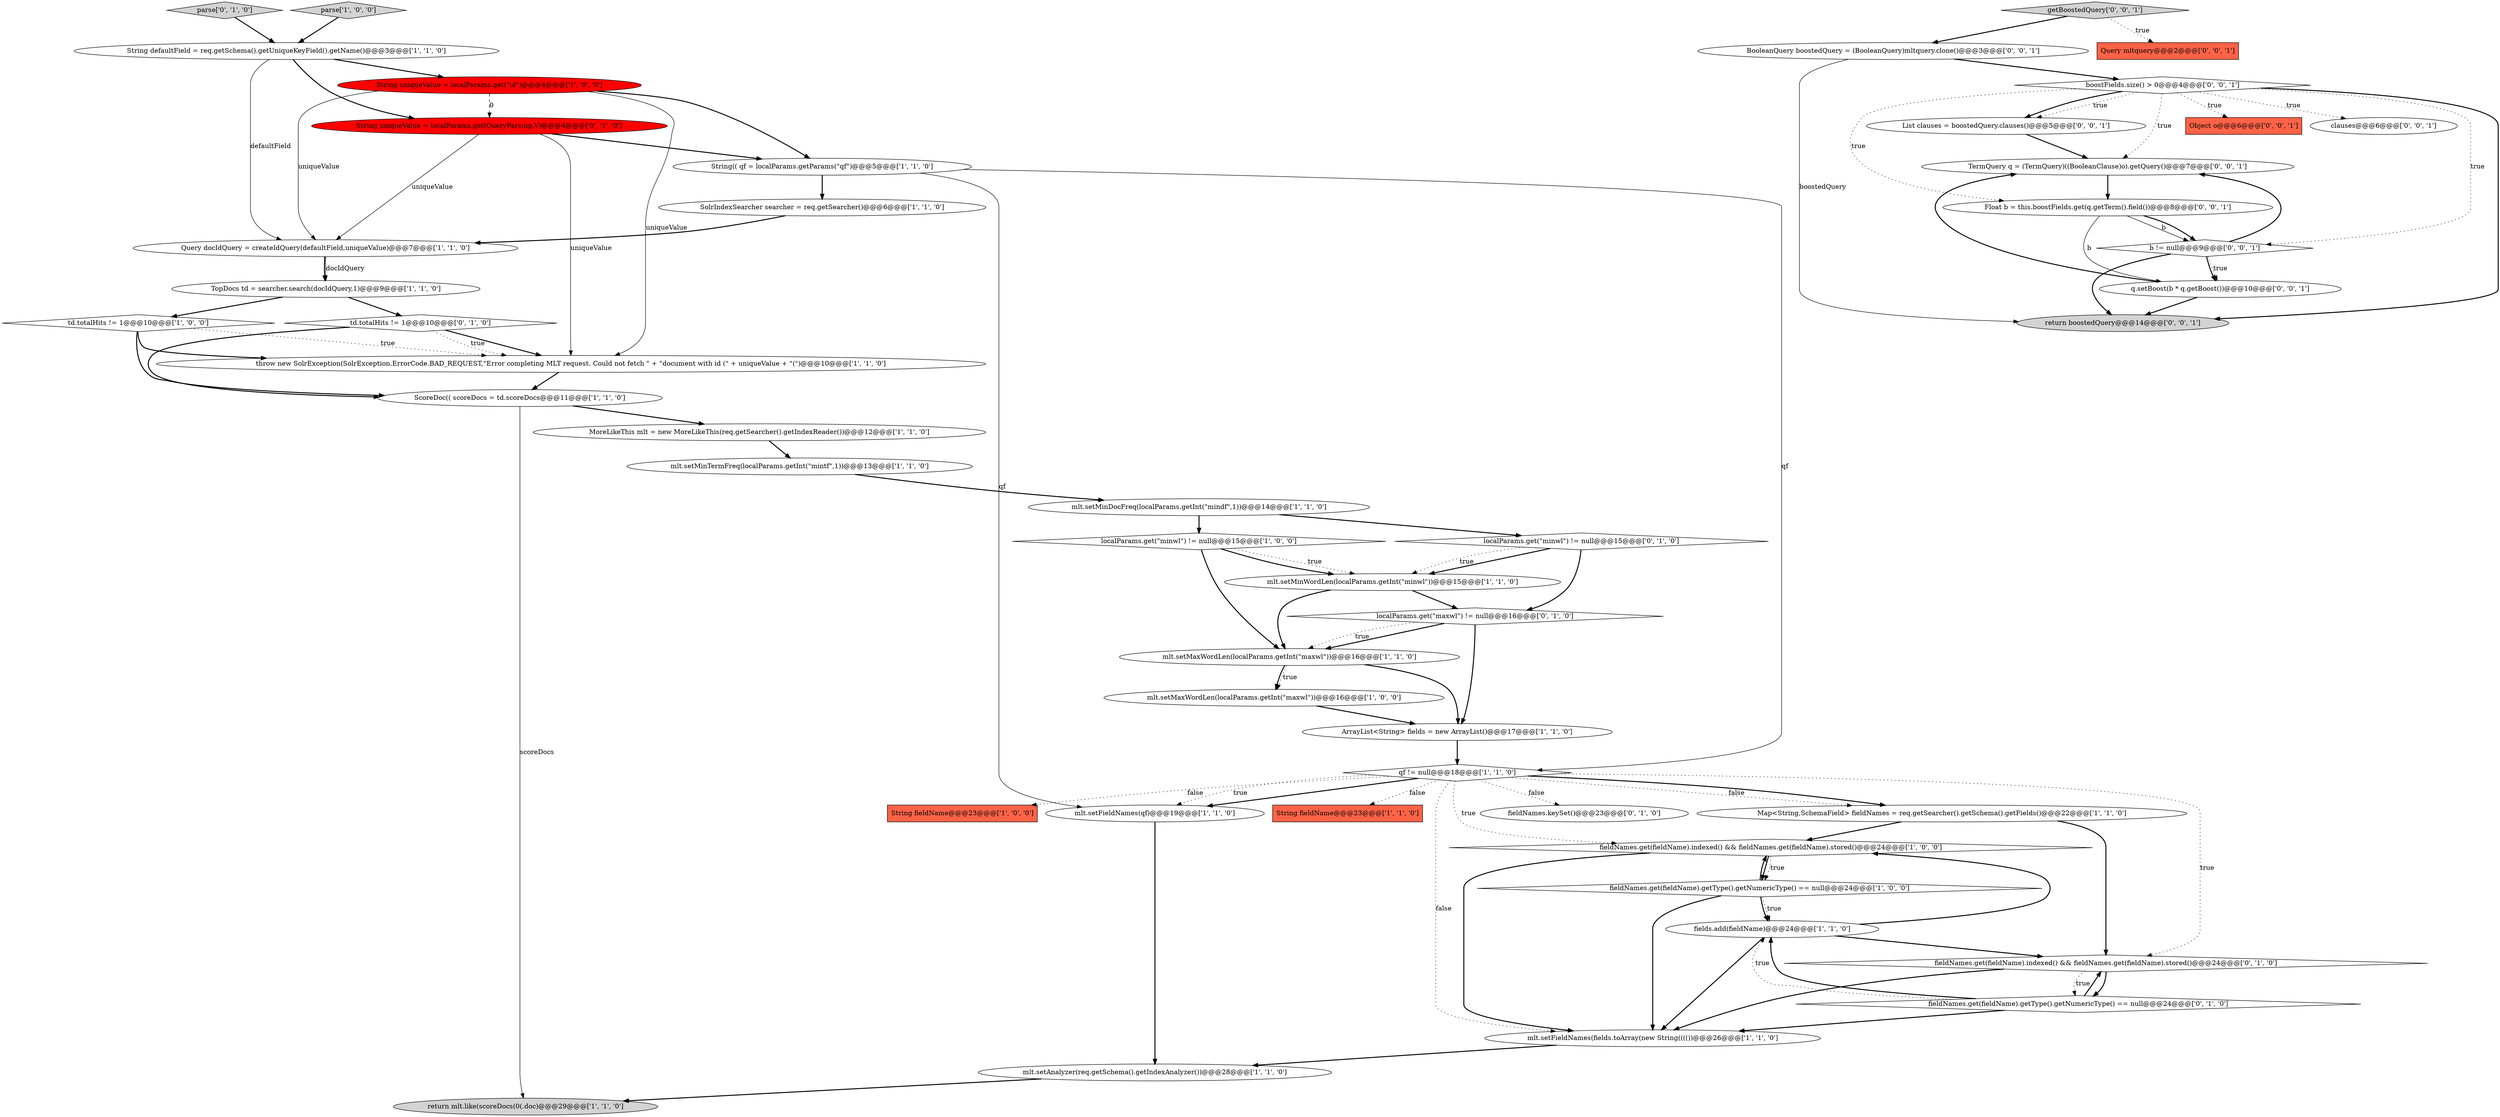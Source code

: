digraph {
17 [style = filled, label = "mlt.setMinWordLen(localParams.getInt(\"minwl\"))@@@15@@@['1', '1', '0']", fillcolor = white, shape = ellipse image = "AAA0AAABBB1BBB"];
8 [style = filled, label = "localParams.get(\"minwl\") != null@@@15@@@['1', '0', '0']", fillcolor = white, shape = diamond image = "AAA0AAABBB1BBB"];
24 [style = filled, label = "SolrIndexSearcher searcher = req.getSearcher()@@@6@@@['1', '1', '0']", fillcolor = white, shape = ellipse image = "AAA0AAABBB1BBB"];
20 [style = filled, label = "TopDocs td = searcher.search(docIdQuery,1)@@@9@@@['1', '1', '0']", fillcolor = white, shape = ellipse image = "AAA0AAABBB1BBB"];
35 [style = filled, label = "fieldNames.get(fieldName).getType().getNumericType() == null@@@24@@@['0', '1', '0']", fillcolor = white, shape = diamond image = "AAA0AAABBB2BBB"];
14 [style = filled, label = "MoreLikeThis mlt = new MoreLikeThis(req.getSearcher().getIndexReader())@@@12@@@['1', '1', '0']", fillcolor = white, shape = ellipse image = "AAA0AAABBB1BBB"];
23 [style = filled, label = "mlt.setFieldNames(fields.toArray(new String(((())@@@26@@@['1', '1', '0']", fillcolor = white, shape = ellipse image = "AAA0AAABBB1BBB"];
2 [style = filled, label = "Query docIdQuery = createIdQuery(defaultField,uniqueValue)@@@7@@@['1', '1', '0']", fillcolor = white, shape = ellipse image = "AAA0AAABBB1BBB"];
48 [style = filled, label = "List clauses = boostedQuery.clauses()@@@5@@@['0', '0', '1']", fillcolor = white, shape = ellipse image = "AAA0AAABBB3BBB"];
29 [style = filled, label = "fieldNames.keySet()@@@23@@@['0', '1', '0']", fillcolor = white, shape = ellipse image = "AAA0AAABBB2BBB"];
21 [style = filled, label = "Map<String,SchemaField> fieldNames = req.getSearcher().getSchema().getFields()@@@22@@@['1', '1', '0']", fillcolor = white, shape = ellipse image = "AAA0AAABBB1BBB"];
1 [style = filled, label = "String(( qf = localParams.getParams(\"qf\")@@@5@@@['1', '1', '0']", fillcolor = white, shape = ellipse image = "AAA0AAABBB1BBB"];
39 [style = filled, label = "TermQuery q = (TermQuery)((BooleanClause)o).getQuery()@@@7@@@['0', '0', '1']", fillcolor = white, shape = ellipse image = "AAA0AAABBB3BBB"];
46 [style = filled, label = "getBoostedQuery['0', '0', '1']", fillcolor = lightgray, shape = diamond image = "AAA0AAABBB3BBB"];
9 [style = filled, label = "mlt.setMinDocFreq(localParams.getInt(\"mindf\",1))@@@14@@@['1', '1', '0']", fillcolor = white, shape = ellipse image = "AAA0AAABBB1BBB"];
5 [style = filled, label = "String uniqueValue = localParams.get(\"id\")@@@4@@@['1', '0', '0']", fillcolor = red, shape = ellipse image = "AAA1AAABBB1BBB"];
34 [style = filled, label = "String uniqueValue = localParams.get(QueryParsing.V)@@@4@@@['0', '1', '0']", fillcolor = red, shape = ellipse image = "AAA1AAABBB2BBB"];
13 [style = filled, label = "ScoreDoc(( scoreDocs = td.scoreDocs@@@11@@@['1', '1', '0']", fillcolor = white, shape = ellipse image = "AAA0AAABBB1BBB"];
4 [style = filled, label = "fieldNames.get(fieldName).indexed() && fieldNames.get(fieldName).stored()@@@24@@@['1', '0', '0']", fillcolor = white, shape = diamond image = "AAA0AAABBB1BBB"];
6 [style = filled, label = "mlt.setMaxWordLen(localParams.getInt(\"maxwl\"))@@@16@@@['1', '0', '0']", fillcolor = white, shape = ellipse image = "AAA0AAABBB1BBB"];
15 [style = filled, label = "return mlt.like(scoreDocs(0(.doc)@@@29@@@['1', '1', '0']", fillcolor = lightgray, shape = ellipse image = "AAA0AAABBB1BBB"];
41 [style = filled, label = "boostFields.size() > 0@@@4@@@['0', '0', '1']", fillcolor = white, shape = diamond image = "AAA0AAABBB3BBB"];
25 [style = filled, label = "fieldNames.get(fieldName).getType().getNumericType() == null@@@24@@@['1', '0', '0']", fillcolor = white, shape = diamond image = "AAA0AAABBB1BBB"];
31 [style = filled, label = "parse['0', '1', '0']", fillcolor = lightgray, shape = diamond image = "AAA0AAABBB2BBB"];
45 [style = filled, label = "BooleanQuery boostedQuery = (BooleanQuery)mltquery.clone()@@@3@@@['0', '0', '1']", fillcolor = white, shape = ellipse image = "AAA0AAABBB3BBB"];
18 [style = filled, label = "ArrayList<String> fields = new ArrayList()@@@17@@@['1', '1', '0']", fillcolor = white, shape = ellipse image = "AAA0AAABBB1BBB"];
22 [style = filled, label = "String fieldName@@@23@@@['1', '0', '0']", fillcolor = tomato, shape = box image = "AAA0AAABBB1BBB"];
19 [style = filled, label = "mlt.setMaxWordLen(localParams.getInt(\"maxwl\"))@@@16@@@['1', '1', '0']", fillcolor = white, shape = ellipse image = "AAA0AAABBB1BBB"];
38 [style = filled, label = "q.setBoost(b * q.getBoost())@@@10@@@['0', '0', '1']", fillcolor = white, shape = ellipse image = "AAA0AAABBB3BBB"];
37 [style = filled, label = "b != null@@@9@@@['0', '0', '1']", fillcolor = white, shape = diamond image = "AAA0AAABBB3BBB"];
28 [style = filled, label = "mlt.setMinTermFreq(localParams.getInt(\"mintf\",1))@@@13@@@['1', '1', '0']", fillcolor = white, shape = ellipse image = "AAA0AAABBB1BBB"];
42 [style = filled, label = "Object o@@@6@@@['0', '0', '1']", fillcolor = tomato, shape = box image = "AAA0AAABBB3BBB"];
40 [style = filled, label = "return boostedQuery@@@14@@@['0', '0', '1']", fillcolor = lightgray, shape = ellipse image = "AAA0AAABBB3BBB"];
44 [style = filled, label = "Float b = this.boostFields.get(q.getTerm().field())@@@8@@@['0', '0', '1']", fillcolor = white, shape = ellipse image = "AAA0AAABBB3BBB"];
36 [style = filled, label = "td.totalHits != 1@@@10@@@['0', '1', '0']", fillcolor = white, shape = diamond image = "AAA0AAABBB2BBB"];
47 [style = filled, label = "Query mltquery@@@2@@@['0', '0', '1']", fillcolor = tomato, shape = box image = "AAA0AAABBB3BBB"];
30 [style = filled, label = "localParams.get(\"minwl\") != null@@@15@@@['0', '1', '0']", fillcolor = white, shape = diamond image = "AAA0AAABBB2BBB"];
43 [style = filled, label = "clauses@@@6@@@['0', '0', '1']", fillcolor = white, shape = ellipse image = "AAA0AAABBB3BBB"];
12 [style = filled, label = "mlt.setFieldNames(qf)@@@19@@@['1', '1', '0']", fillcolor = white, shape = ellipse image = "AAA0AAABBB1BBB"];
26 [style = filled, label = "String fieldName@@@23@@@['1', '1', '0']", fillcolor = tomato, shape = box image = "AAA0AAABBB1BBB"];
32 [style = filled, label = "localParams.get(\"maxwl\") != null@@@16@@@['0', '1', '0']", fillcolor = white, shape = diamond image = "AAA0AAABBB2BBB"];
27 [style = filled, label = "fields.add(fieldName)@@@24@@@['1', '1', '0']", fillcolor = white, shape = ellipse image = "AAA0AAABBB1BBB"];
11 [style = filled, label = "throw new SolrException(SolrException.ErrorCode.BAD_REQUEST,\"Error completing MLT request. Could not fetch \" + \"document with id (\" + uniqueValue + \"(\")@@@10@@@['1', '1', '0']", fillcolor = white, shape = ellipse image = "AAA0AAABBB1BBB"];
16 [style = filled, label = "mlt.setAnalyzer(req.getSchema().getIndexAnalyzer())@@@28@@@['1', '1', '0']", fillcolor = white, shape = ellipse image = "AAA0AAABBB1BBB"];
7 [style = filled, label = "td.totalHits != 1@@@10@@@['1', '0', '0']", fillcolor = white, shape = diamond image = "AAA0AAABBB1BBB"];
10 [style = filled, label = "String defaultField = req.getSchema().getUniqueKeyField().getName()@@@3@@@['1', '1', '0']", fillcolor = white, shape = ellipse image = "AAA0AAABBB1BBB"];
33 [style = filled, label = "fieldNames.get(fieldName).indexed() && fieldNames.get(fieldName).stored()@@@24@@@['0', '1', '0']", fillcolor = white, shape = diamond image = "AAA0AAABBB2BBB"];
3 [style = filled, label = "parse['1', '0', '0']", fillcolor = lightgray, shape = diamond image = "AAA0AAABBB1BBB"];
0 [style = filled, label = "qf != null@@@18@@@['1', '1', '0']", fillcolor = white, shape = diamond image = "AAA0AAABBB1BBB"];
0->12 [style = dotted, label="true"];
0->21 [style = dotted, label="false"];
4->25 [style = bold, label=""];
1->0 [style = solid, label="qf"];
28->9 [style = bold, label=""];
14->28 [style = bold, label=""];
38->39 [style = bold, label=""];
36->11 [style = bold, label=""];
48->39 [style = bold, label=""];
36->11 [style = dotted, label="true"];
41->48 [style = bold, label=""];
35->23 [style = bold, label=""];
37->38 [style = dotted, label="true"];
33->35 [style = dotted, label="true"];
37->38 [style = bold, label=""];
11->13 [style = bold, label=""];
41->43 [style = dotted, label="true"];
10->2 [style = solid, label="defaultField"];
41->42 [style = dotted, label="true"];
27->33 [style = bold, label=""];
5->2 [style = solid, label="uniqueValue"];
32->18 [style = bold, label=""];
13->14 [style = bold, label=""];
18->0 [style = bold, label=""];
45->41 [style = bold, label=""];
2->20 [style = bold, label=""];
7->11 [style = bold, label=""];
19->18 [style = bold, label=""];
0->29 [style = dotted, label="false"];
8->17 [style = dotted, label="true"];
13->15 [style = solid, label="scoreDocs"];
0->21 [style = bold, label=""];
9->8 [style = bold, label=""];
19->6 [style = bold, label=""];
5->34 [style = dashed, label="0"];
33->23 [style = bold, label=""];
8->17 [style = bold, label=""];
25->27 [style = bold, label=""];
3->10 [style = bold, label=""];
5->1 [style = bold, label=""];
44->37 [style = solid, label="b"];
41->48 [style = dotted, label="true"];
10->34 [style = bold, label=""];
44->37 [style = bold, label=""];
20->7 [style = bold, label=""];
4->23 [style = bold, label=""];
21->4 [style = bold, label=""];
30->17 [style = bold, label=""];
6->18 [style = bold, label=""];
44->38 [style = solid, label="b"];
0->12 [style = bold, label=""];
0->4 [style = dotted, label="true"];
46->47 [style = dotted, label="true"];
30->32 [style = bold, label=""];
1->12 [style = solid, label="qf"];
32->19 [style = bold, label=""];
45->40 [style = solid, label="boostedQuery"];
41->37 [style = dotted, label="true"];
36->13 [style = bold, label=""];
10->5 [style = bold, label=""];
7->11 [style = dotted, label="true"];
0->22 [style = dotted, label="false"];
41->40 [style = bold, label=""];
31->10 [style = bold, label=""];
30->17 [style = dotted, label="true"];
38->40 [style = bold, label=""];
41->44 [style = dotted, label="true"];
37->39 [style = bold, label=""];
20->36 [style = bold, label=""];
7->13 [style = bold, label=""];
34->11 [style = solid, label="uniqueValue"];
16->15 [style = bold, label=""];
23->16 [style = bold, label=""];
33->35 [style = bold, label=""];
35->27 [style = bold, label=""];
0->26 [style = dotted, label="false"];
39->44 [style = bold, label=""];
24->2 [style = bold, label=""];
2->20 [style = solid, label="docIdQuery"];
5->11 [style = solid, label="uniqueValue"];
25->23 [style = bold, label=""];
8->19 [style = bold, label=""];
34->1 [style = bold, label=""];
21->33 [style = bold, label=""];
0->33 [style = dotted, label="true"];
35->33 [style = bold, label=""];
25->4 [style = bold, label=""];
9->30 [style = bold, label=""];
12->16 [style = bold, label=""];
41->39 [style = dotted, label="true"];
17->32 [style = bold, label=""];
4->25 [style = dotted, label="true"];
0->23 [style = dotted, label="false"];
17->19 [style = bold, label=""];
27->4 [style = bold, label=""];
35->27 [style = dotted, label="true"];
1->24 [style = bold, label=""];
46->45 [style = bold, label=""];
27->23 [style = bold, label=""];
19->6 [style = dotted, label="true"];
25->27 [style = dotted, label="true"];
34->2 [style = solid, label="uniqueValue"];
37->40 [style = bold, label=""];
32->19 [style = dotted, label="true"];
}
